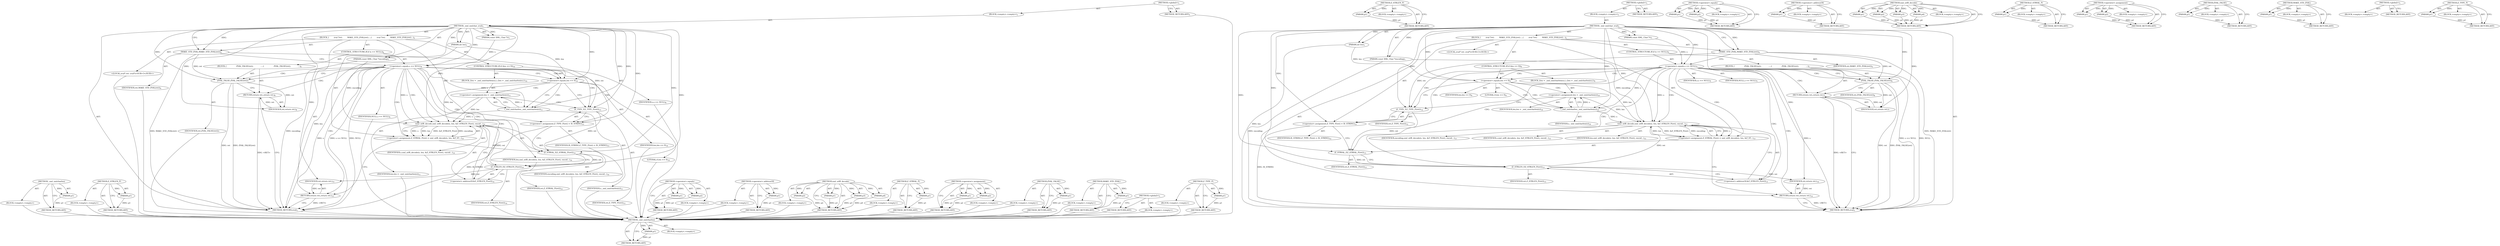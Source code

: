 digraph "Z_TYPE_P" {
vulnerable_91 [label=<(METHOD,_xml_xmlcharlen)>];
vulnerable_92 [label=<(PARAM,p1)>];
vulnerable_93 [label=<(BLOCK,&lt;empty&gt;,&lt;empty&gt;)>];
vulnerable_94 [label=<(METHOD_RETURN,ANY)>];
vulnerable_114 [label=<(METHOD,Z_STRLEN_P)>];
vulnerable_115 [label=<(PARAM,p1)>];
vulnerable_116 [label=<(BLOCK,&lt;empty&gt;,&lt;empty&gt;)>];
vulnerable_117 [label=<(METHOD_RETURN,ANY)>];
vulnerable_6 [label=<(METHOD,&lt;global&gt;)<SUB>1</SUB>>];
vulnerable_7 [label=<(BLOCK,&lt;empty&gt;,&lt;empty&gt;)<SUB>1</SUB>>];
vulnerable_8 [label=<(METHOD,_xml_xmlchar_zval)<SUB>1</SUB>>];
vulnerable_9 [label=<(PARAM,const XML_Char *s)<SUB>1</SUB>>];
vulnerable_10 [label=<(PARAM,int len)<SUB>1</SUB>>];
vulnerable_11 [label=<(PARAM,const XML_Char *encoding)<SUB>1</SUB>>];
vulnerable_12 [label=<(BLOCK,{
        zval *ret;
        MAKE_STD_ZVAL(ret)...,{
        zval *ret;
        MAKE_STD_ZVAL(ret)...)<SUB>2</SUB>>];
vulnerable_13 [label="<(LOCAL,zval* ret: zval*)<SUB>3</SUB>>"];
vulnerable_14 [label=<(MAKE_STD_ZVAL,MAKE_STD_ZVAL(ret))<SUB>4</SUB>>];
vulnerable_15 [label=<(IDENTIFIER,ret,MAKE_STD_ZVAL(ret))<SUB>4</SUB>>];
vulnerable_16 [label=<(CONTROL_STRUCTURE,IF,if (s == NULL))<SUB>5</SUB>>];
vulnerable_17 [label=<(&lt;operator&gt;.equals,s == NULL)<SUB>5</SUB>>];
vulnerable_18 [label=<(IDENTIFIER,s,s == NULL)<SUB>5</SUB>>];
vulnerable_19 [label=<(IDENTIFIER,NULL,s == NULL)<SUB>5</SUB>>];
vulnerable_20 [label=<(BLOCK,{
                ZVAL_FALSE(ret);
            ...,{
                ZVAL_FALSE(ret);
            ...)<SUB>5</SUB>>];
vulnerable_21 [label=<(ZVAL_FALSE,ZVAL_FALSE(ret))<SUB>6</SUB>>];
vulnerable_22 [label=<(IDENTIFIER,ret,ZVAL_FALSE(ret))<SUB>6</SUB>>];
vulnerable_23 [label=<(RETURN,return ret;,return ret;)<SUB>7</SUB>>];
vulnerable_24 [label=<(IDENTIFIER,ret,return ret;)<SUB>7</SUB>>];
vulnerable_25 [label=<(CONTROL_STRUCTURE,IF,if (len == 0))<SUB>9</SUB>>];
vulnerable_26 [label=<(&lt;operator&gt;.equals,len == 0)<SUB>9</SUB>>];
vulnerable_27 [label=<(IDENTIFIER,len,len == 0)<SUB>9</SUB>>];
vulnerable_28 [label=<(LITERAL,0,len == 0)<SUB>9</SUB>>];
vulnerable_29 [label=<(BLOCK,{
		len = _xml_xmlcharlen(s);
	},{
		len = _xml_xmlcharlen(s);
	})<SUB>9</SUB>>];
vulnerable_30 [label=<(&lt;operator&gt;.assignment,len = _xml_xmlcharlen(s))<SUB>10</SUB>>];
vulnerable_31 [label=<(IDENTIFIER,len,len = _xml_xmlcharlen(s))<SUB>10</SUB>>];
vulnerable_32 [label=<(_xml_xmlcharlen,_xml_xmlcharlen(s))<SUB>10</SUB>>];
vulnerable_33 [label=<(IDENTIFIER,s,_xml_xmlcharlen(s))<SUB>10</SUB>>];
vulnerable_34 [label=<(&lt;operator&gt;.assignment,Z_TYPE_P(ret) = IS_STRING)<SUB>12</SUB>>];
vulnerable_35 [label=<(Z_TYPE_P,Z_TYPE_P(ret))<SUB>12</SUB>>];
vulnerable_36 [label=<(IDENTIFIER,ret,Z_TYPE_P(ret))<SUB>12</SUB>>];
vulnerable_37 [label=<(IDENTIFIER,IS_STRING,Z_TYPE_P(ret) = IS_STRING)<SUB>12</SUB>>];
vulnerable_38 [label=<(&lt;operator&gt;.assignment,Z_STRVAL_P(ret) = xml_utf8_decode(s, len, &amp;Z_ST...)<SUB>13</SUB>>];
vulnerable_39 [label=<(Z_STRVAL_P,Z_STRVAL_P(ret))<SUB>13</SUB>>];
vulnerable_40 [label=<(IDENTIFIER,ret,Z_STRVAL_P(ret))<SUB>13</SUB>>];
vulnerable_41 [label=<(xml_utf8_decode,xml_utf8_decode(s, len, &amp;Z_STRLEN_P(ret), encod...)<SUB>13</SUB>>];
vulnerable_42 [label=<(IDENTIFIER,s,xml_utf8_decode(s, len, &amp;Z_STRLEN_P(ret), encod...)<SUB>13</SUB>>];
vulnerable_43 [label=<(IDENTIFIER,len,xml_utf8_decode(s, len, &amp;Z_STRLEN_P(ret), encod...)<SUB>13</SUB>>];
vulnerable_44 [label=<(&lt;operator&gt;.addressOf,&amp;Z_STRLEN_P(ret))<SUB>13</SUB>>];
vulnerable_45 [label=<(Z_STRLEN_P,Z_STRLEN_P(ret))<SUB>13</SUB>>];
vulnerable_46 [label=<(IDENTIFIER,ret,Z_STRLEN_P(ret))<SUB>13</SUB>>];
vulnerable_47 [label=<(IDENTIFIER,encoding,xml_utf8_decode(s, len, &amp;Z_STRLEN_P(ret), encod...)<SUB>13</SUB>>];
vulnerable_48 [label=<(RETURN,return ret;,return ret;)<SUB>14</SUB>>];
vulnerable_49 [label=<(IDENTIFIER,ret,return ret;)<SUB>14</SUB>>];
vulnerable_50 [label=<(METHOD_RETURN,zval)<SUB>1</SUB>>];
vulnerable_52 [label=<(METHOD_RETURN,ANY)<SUB>1</SUB>>];
vulnerable_77 [label=<(METHOD,&lt;operator&gt;.equals)>];
vulnerable_78 [label=<(PARAM,p1)>];
vulnerable_79 [label=<(PARAM,p2)>];
vulnerable_80 [label=<(BLOCK,&lt;empty&gt;,&lt;empty&gt;)>];
vulnerable_81 [label=<(METHOD_RETURN,ANY)>];
vulnerable_110 [label=<(METHOD,&lt;operator&gt;.addressOf)>];
vulnerable_111 [label=<(PARAM,p1)>];
vulnerable_112 [label=<(BLOCK,&lt;empty&gt;,&lt;empty&gt;)>];
vulnerable_113 [label=<(METHOD_RETURN,ANY)>];
vulnerable_103 [label=<(METHOD,xml_utf8_decode)>];
vulnerable_104 [label=<(PARAM,p1)>];
vulnerable_105 [label=<(PARAM,p2)>];
vulnerable_106 [label=<(PARAM,p3)>];
vulnerable_107 [label=<(PARAM,p4)>];
vulnerable_108 [label=<(BLOCK,&lt;empty&gt;,&lt;empty&gt;)>];
vulnerable_109 [label=<(METHOD_RETURN,ANY)>];
vulnerable_99 [label=<(METHOD,Z_STRVAL_P)>];
vulnerable_100 [label=<(PARAM,p1)>];
vulnerable_101 [label=<(BLOCK,&lt;empty&gt;,&lt;empty&gt;)>];
vulnerable_102 [label=<(METHOD_RETURN,ANY)>];
vulnerable_86 [label=<(METHOD,&lt;operator&gt;.assignment)>];
vulnerable_87 [label=<(PARAM,p1)>];
vulnerable_88 [label=<(PARAM,p2)>];
vulnerable_89 [label=<(BLOCK,&lt;empty&gt;,&lt;empty&gt;)>];
vulnerable_90 [label=<(METHOD_RETURN,ANY)>];
vulnerable_82 [label=<(METHOD,ZVAL_FALSE)>];
vulnerable_83 [label=<(PARAM,p1)>];
vulnerable_84 [label=<(BLOCK,&lt;empty&gt;,&lt;empty&gt;)>];
vulnerable_85 [label=<(METHOD_RETURN,ANY)>];
vulnerable_73 [label=<(METHOD,MAKE_STD_ZVAL)>];
vulnerable_74 [label=<(PARAM,p1)>];
vulnerable_75 [label=<(BLOCK,&lt;empty&gt;,&lt;empty&gt;)>];
vulnerable_76 [label=<(METHOD_RETURN,ANY)>];
vulnerable_67 [label=<(METHOD,&lt;global&gt;)<SUB>1</SUB>>];
vulnerable_68 [label=<(BLOCK,&lt;empty&gt;,&lt;empty&gt;)>];
vulnerable_69 [label=<(METHOD_RETURN,ANY)>];
vulnerable_95 [label=<(METHOD,Z_TYPE_P)>];
vulnerable_96 [label=<(PARAM,p1)>];
vulnerable_97 [label=<(BLOCK,&lt;empty&gt;,&lt;empty&gt;)>];
vulnerable_98 [label=<(METHOD_RETURN,ANY)>];
fixed_91 [label=<(METHOD,_xml_xmlcharlen)>];
fixed_92 [label=<(PARAM,p1)>];
fixed_93 [label=<(BLOCK,&lt;empty&gt;,&lt;empty&gt;)>];
fixed_94 [label=<(METHOD_RETURN,ANY)>];
fixed_114 [label=<(METHOD,Z_STRLEN_P)>];
fixed_115 [label=<(PARAM,p1)>];
fixed_116 [label=<(BLOCK,&lt;empty&gt;,&lt;empty&gt;)>];
fixed_117 [label=<(METHOD_RETURN,ANY)>];
fixed_6 [label=<(METHOD,&lt;global&gt;)<SUB>1</SUB>>];
fixed_7 [label=<(BLOCK,&lt;empty&gt;,&lt;empty&gt;)<SUB>1</SUB>>];
fixed_8 [label=<(METHOD,_xml_xmlchar_zval)<SUB>1</SUB>>];
fixed_9 [label=<(PARAM,const XML_Char *s)<SUB>1</SUB>>];
fixed_10 [label=<(PARAM,int len)<SUB>1</SUB>>];
fixed_11 [label=<(PARAM,const XML_Char *encoding)<SUB>1</SUB>>];
fixed_12 [label=<(BLOCK,{
        zval *ret;
        MAKE_STD_ZVAL(ret)...,{
        zval *ret;
        MAKE_STD_ZVAL(ret)...)<SUB>2</SUB>>];
fixed_13 [label="<(LOCAL,zval* ret: zval*)<SUB>3</SUB>>"];
fixed_14 [label=<(MAKE_STD_ZVAL,MAKE_STD_ZVAL(ret))<SUB>4</SUB>>];
fixed_15 [label=<(IDENTIFIER,ret,MAKE_STD_ZVAL(ret))<SUB>4</SUB>>];
fixed_16 [label=<(CONTROL_STRUCTURE,IF,if (s == NULL))<SUB>6</SUB>>];
fixed_17 [label=<(&lt;operator&gt;.equals,s == NULL)<SUB>6</SUB>>];
fixed_18 [label=<(IDENTIFIER,s,s == NULL)<SUB>6</SUB>>];
fixed_19 [label=<(IDENTIFIER,NULL,s == NULL)<SUB>6</SUB>>];
fixed_20 [label=<(BLOCK,{
                ZVAL_FALSE(ret);
            ...,{
                ZVAL_FALSE(ret);
            ...)<SUB>6</SUB>>];
fixed_21 [label=<(ZVAL_FALSE,ZVAL_FALSE(ret))<SUB>7</SUB>>];
fixed_22 [label=<(IDENTIFIER,ret,ZVAL_FALSE(ret))<SUB>7</SUB>>];
fixed_23 [label=<(RETURN,return ret;,return ret;)<SUB>8</SUB>>];
fixed_24 [label=<(IDENTIFIER,ret,return ret;)<SUB>8</SUB>>];
fixed_25 [label=<(CONTROL_STRUCTURE,IF,if (len == 0))<SUB>10</SUB>>];
fixed_26 [label=<(&lt;operator&gt;.equals,len == 0)<SUB>10</SUB>>];
fixed_27 [label=<(IDENTIFIER,len,len == 0)<SUB>10</SUB>>];
fixed_28 [label=<(LITERAL,0,len == 0)<SUB>10</SUB>>];
fixed_29 [label=<(BLOCK,{
		len = _xml_xmlcharlen(s);
	},{
		len = _xml_xmlcharlen(s);
	})<SUB>10</SUB>>];
fixed_30 [label=<(&lt;operator&gt;.assignment,len = _xml_xmlcharlen(s))<SUB>11</SUB>>];
fixed_31 [label=<(IDENTIFIER,len,len = _xml_xmlcharlen(s))<SUB>11</SUB>>];
fixed_32 [label=<(_xml_xmlcharlen,_xml_xmlcharlen(s))<SUB>11</SUB>>];
fixed_33 [label=<(IDENTIFIER,s,_xml_xmlcharlen(s))<SUB>11</SUB>>];
fixed_34 [label=<(&lt;operator&gt;.assignment,Z_TYPE_P(ret) = IS_STRING)<SUB>13</SUB>>];
fixed_35 [label=<(Z_TYPE_P,Z_TYPE_P(ret))<SUB>13</SUB>>];
fixed_36 [label=<(IDENTIFIER,ret,Z_TYPE_P(ret))<SUB>13</SUB>>];
fixed_37 [label=<(IDENTIFIER,IS_STRING,Z_TYPE_P(ret) = IS_STRING)<SUB>13</SUB>>];
fixed_38 [label=<(&lt;operator&gt;.assignment,Z_STRVAL_P(ret) = xml_utf8_decode(s, len, &amp;Z_ST...)<SUB>14</SUB>>];
fixed_39 [label=<(Z_STRVAL_P,Z_STRVAL_P(ret))<SUB>14</SUB>>];
fixed_40 [label=<(IDENTIFIER,ret,Z_STRVAL_P(ret))<SUB>14</SUB>>];
fixed_41 [label=<(xml_utf8_decode,xml_utf8_decode(s, len, &amp;Z_STRLEN_P(ret), encod...)<SUB>14</SUB>>];
fixed_42 [label=<(IDENTIFIER,s,xml_utf8_decode(s, len, &amp;Z_STRLEN_P(ret), encod...)<SUB>14</SUB>>];
fixed_43 [label=<(IDENTIFIER,len,xml_utf8_decode(s, len, &amp;Z_STRLEN_P(ret), encod...)<SUB>14</SUB>>];
fixed_44 [label=<(&lt;operator&gt;.addressOf,&amp;Z_STRLEN_P(ret))<SUB>14</SUB>>];
fixed_45 [label=<(Z_STRLEN_P,Z_STRLEN_P(ret))<SUB>14</SUB>>];
fixed_46 [label=<(IDENTIFIER,ret,Z_STRLEN_P(ret))<SUB>14</SUB>>];
fixed_47 [label=<(IDENTIFIER,encoding,xml_utf8_decode(s, len, &amp;Z_STRLEN_P(ret), encod...)<SUB>14</SUB>>];
fixed_48 [label=<(RETURN,return ret;,return ret;)<SUB>15</SUB>>];
fixed_49 [label=<(IDENTIFIER,ret,return ret;)<SUB>15</SUB>>];
fixed_50 [label=<(METHOD_RETURN,zval)<SUB>1</SUB>>];
fixed_52 [label=<(METHOD_RETURN,ANY)<SUB>1</SUB>>];
fixed_77 [label=<(METHOD,&lt;operator&gt;.equals)>];
fixed_78 [label=<(PARAM,p1)>];
fixed_79 [label=<(PARAM,p2)>];
fixed_80 [label=<(BLOCK,&lt;empty&gt;,&lt;empty&gt;)>];
fixed_81 [label=<(METHOD_RETURN,ANY)>];
fixed_110 [label=<(METHOD,&lt;operator&gt;.addressOf)>];
fixed_111 [label=<(PARAM,p1)>];
fixed_112 [label=<(BLOCK,&lt;empty&gt;,&lt;empty&gt;)>];
fixed_113 [label=<(METHOD_RETURN,ANY)>];
fixed_103 [label=<(METHOD,xml_utf8_decode)>];
fixed_104 [label=<(PARAM,p1)>];
fixed_105 [label=<(PARAM,p2)>];
fixed_106 [label=<(PARAM,p3)>];
fixed_107 [label=<(PARAM,p4)>];
fixed_108 [label=<(BLOCK,&lt;empty&gt;,&lt;empty&gt;)>];
fixed_109 [label=<(METHOD_RETURN,ANY)>];
fixed_99 [label=<(METHOD,Z_STRVAL_P)>];
fixed_100 [label=<(PARAM,p1)>];
fixed_101 [label=<(BLOCK,&lt;empty&gt;,&lt;empty&gt;)>];
fixed_102 [label=<(METHOD_RETURN,ANY)>];
fixed_86 [label=<(METHOD,&lt;operator&gt;.assignment)>];
fixed_87 [label=<(PARAM,p1)>];
fixed_88 [label=<(PARAM,p2)>];
fixed_89 [label=<(BLOCK,&lt;empty&gt;,&lt;empty&gt;)>];
fixed_90 [label=<(METHOD_RETURN,ANY)>];
fixed_82 [label=<(METHOD,ZVAL_FALSE)>];
fixed_83 [label=<(PARAM,p1)>];
fixed_84 [label=<(BLOCK,&lt;empty&gt;,&lt;empty&gt;)>];
fixed_85 [label=<(METHOD_RETURN,ANY)>];
fixed_73 [label=<(METHOD,MAKE_STD_ZVAL)>];
fixed_74 [label=<(PARAM,p1)>];
fixed_75 [label=<(BLOCK,&lt;empty&gt;,&lt;empty&gt;)>];
fixed_76 [label=<(METHOD_RETURN,ANY)>];
fixed_67 [label=<(METHOD,&lt;global&gt;)<SUB>1</SUB>>];
fixed_68 [label=<(BLOCK,&lt;empty&gt;,&lt;empty&gt;)>];
fixed_69 [label=<(METHOD_RETURN,ANY)>];
fixed_95 [label=<(METHOD,Z_TYPE_P)>];
fixed_96 [label=<(PARAM,p1)>];
fixed_97 [label=<(BLOCK,&lt;empty&gt;,&lt;empty&gt;)>];
fixed_98 [label=<(METHOD_RETURN,ANY)>];
vulnerable_91 -> vulnerable_92  [key=0, label="AST: "];
vulnerable_91 -> vulnerable_92  [key=1, label="DDG: "];
vulnerable_91 -> vulnerable_93  [key=0, label="AST: "];
vulnerable_91 -> vulnerable_94  [key=0, label="AST: "];
vulnerable_91 -> vulnerable_94  [key=1, label="CFG: "];
vulnerable_92 -> vulnerable_94  [key=0, label="DDG: p1"];
vulnerable_114 -> vulnerable_115  [key=0, label="AST: "];
vulnerable_114 -> vulnerable_115  [key=1, label="DDG: "];
vulnerable_114 -> vulnerable_116  [key=0, label="AST: "];
vulnerable_114 -> vulnerable_117  [key=0, label="AST: "];
vulnerable_114 -> vulnerable_117  [key=1, label="CFG: "];
vulnerable_115 -> vulnerable_117  [key=0, label="DDG: p1"];
vulnerable_6 -> vulnerable_7  [key=0, label="AST: "];
vulnerable_6 -> vulnerable_52  [key=0, label="AST: "];
vulnerable_6 -> vulnerable_52  [key=1, label="CFG: "];
vulnerable_7 -> vulnerable_8  [key=0, label="AST: "];
vulnerable_8 -> vulnerable_9  [key=0, label="AST: "];
vulnerable_8 -> vulnerable_9  [key=1, label="DDG: "];
vulnerable_8 -> vulnerable_10  [key=0, label="AST: "];
vulnerable_8 -> vulnerable_10  [key=1, label="DDG: "];
vulnerable_8 -> vulnerable_11  [key=0, label="AST: "];
vulnerable_8 -> vulnerable_11  [key=1, label="DDG: "];
vulnerable_8 -> vulnerable_12  [key=0, label="AST: "];
vulnerable_8 -> vulnerable_50  [key=0, label="AST: "];
vulnerable_8 -> vulnerable_14  [key=0, label="CFG: "];
vulnerable_8 -> vulnerable_14  [key=1, label="DDG: "];
vulnerable_8 -> vulnerable_34  [key=0, label="DDG: "];
vulnerable_8 -> vulnerable_49  [key=0, label="DDG: "];
vulnerable_8 -> vulnerable_17  [key=0, label="DDG: "];
vulnerable_8 -> vulnerable_26  [key=0, label="DDG: "];
vulnerable_8 -> vulnerable_35  [key=0, label="DDG: "];
vulnerable_8 -> vulnerable_39  [key=0, label="DDG: "];
vulnerable_8 -> vulnerable_41  [key=0, label="DDG: "];
vulnerable_8 -> vulnerable_21  [key=0, label="DDG: "];
vulnerable_8 -> vulnerable_24  [key=0, label="DDG: "];
vulnerable_8 -> vulnerable_32  [key=0, label="DDG: "];
vulnerable_8 -> vulnerable_45  [key=0, label="DDG: "];
vulnerable_9 -> vulnerable_17  [key=0, label="DDG: s"];
vulnerable_10 -> vulnerable_50  [key=0, label="DDG: len"];
vulnerable_10 -> vulnerable_26  [key=0, label="DDG: len"];
vulnerable_11 -> vulnerable_50  [key=0, label="DDG: encoding"];
vulnerable_11 -> vulnerable_41  [key=0, label="DDG: encoding"];
vulnerable_12 -> vulnerable_13  [key=0, label="AST: "];
vulnerable_12 -> vulnerable_14  [key=0, label="AST: "];
vulnerable_12 -> vulnerable_16  [key=0, label="AST: "];
vulnerable_12 -> vulnerable_25  [key=0, label="AST: "];
vulnerable_12 -> vulnerable_34  [key=0, label="AST: "];
vulnerable_12 -> vulnerable_38  [key=0, label="AST: "];
vulnerable_12 -> vulnerable_48  [key=0, label="AST: "];
vulnerable_14 -> vulnerable_15  [key=0, label="AST: "];
vulnerable_14 -> vulnerable_17  [key=0, label="CFG: "];
vulnerable_14 -> vulnerable_50  [key=0, label="DDG: MAKE_STD_ZVAL(ret)"];
vulnerable_14 -> vulnerable_35  [key=0, label="DDG: ret"];
vulnerable_14 -> vulnerable_21  [key=0, label="DDG: ret"];
vulnerable_16 -> vulnerable_17  [key=0, label="AST: "];
vulnerable_16 -> vulnerable_20  [key=0, label="AST: "];
vulnerable_17 -> vulnerable_18  [key=0, label="AST: "];
vulnerable_17 -> vulnerable_19  [key=0, label="AST: "];
vulnerable_17 -> vulnerable_21  [key=0, label="CFG: "];
vulnerable_17 -> vulnerable_21  [key=1, label="CDG: "];
vulnerable_17 -> vulnerable_26  [key=0, label="CFG: "];
vulnerable_17 -> vulnerable_26  [key=1, label="CDG: "];
vulnerable_17 -> vulnerable_50  [key=0, label="DDG: s"];
vulnerable_17 -> vulnerable_50  [key=1, label="DDG: s == NULL"];
vulnerable_17 -> vulnerable_50  [key=2, label="DDG: NULL"];
vulnerable_17 -> vulnerable_41  [key=0, label="DDG: s"];
vulnerable_17 -> vulnerable_41  [key=1, label="CDG: "];
vulnerable_17 -> vulnerable_32  [key=0, label="DDG: s"];
vulnerable_17 -> vulnerable_34  [key=0, label="CDG: "];
vulnerable_17 -> vulnerable_48  [key=0, label="CDG: "];
vulnerable_17 -> vulnerable_23  [key=0, label="CDG: "];
vulnerable_17 -> vulnerable_38  [key=0, label="CDG: "];
vulnerable_17 -> vulnerable_45  [key=0, label="CDG: "];
vulnerable_17 -> vulnerable_44  [key=0, label="CDG: "];
vulnerable_17 -> vulnerable_35  [key=0, label="CDG: "];
vulnerable_17 -> vulnerable_39  [key=0, label="CDG: "];
vulnerable_20 -> vulnerable_21  [key=0, label="AST: "];
vulnerable_20 -> vulnerable_23  [key=0, label="AST: "];
vulnerable_21 -> vulnerable_22  [key=0, label="AST: "];
vulnerable_21 -> vulnerable_23  [key=0, label="CFG: "];
vulnerable_21 -> vulnerable_50  [key=0, label="DDG: ret"];
vulnerable_21 -> vulnerable_50  [key=1, label="DDG: ZVAL_FALSE(ret)"];
vulnerable_21 -> vulnerable_24  [key=0, label="DDG: ret"];
vulnerable_23 -> vulnerable_24  [key=0, label="AST: "];
vulnerable_23 -> vulnerable_50  [key=0, label="CFG: "];
vulnerable_23 -> vulnerable_50  [key=1, label="DDG: &lt;RET&gt;"];
vulnerable_24 -> vulnerable_23  [key=0, label="DDG: ret"];
vulnerable_25 -> vulnerable_26  [key=0, label="AST: "];
vulnerable_25 -> vulnerable_29  [key=0, label="AST: "];
vulnerable_26 -> vulnerable_27  [key=0, label="AST: "];
vulnerable_26 -> vulnerable_28  [key=0, label="AST: "];
vulnerable_26 -> vulnerable_32  [key=0, label="CFG: "];
vulnerable_26 -> vulnerable_32  [key=1, label="CDG: "];
vulnerable_26 -> vulnerable_35  [key=0, label="CFG: "];
vulnerable_26 -> vulnerable_41  [key=0, label="DDG: len"];
vulnerable_26 -> vulnerable_30  [key=0, label="CDG: "];
vulnerable_29 -> vulnerable_30  [key=0, label="AST: "];
vulnerable_30 -> vulnerable_31  [key=0, label="AST: "];
vulnerable_30 -> vulnerable_32  [key=0, label="AST: "];
vulnerable_30 -> vulnerable_35  [key=0, label="CFG: "];
vulnerable_30 -> vulnerable_41  [key=0, label="DDG: len"];
vulnerable_32 -> vulnerable_33  [key=0, label="AST: "];
vulnerable_32 -> vulnerable_30  [key=0, label="CFG: "];
vulnerable_32 -> vulnerable_30  [key=1, label="DDG: s"];
vulnerable_32 -> vulnerable_41  [key=0, label="DDG: s"];
vulnerable_34 -> vulnerable_35  [key=0, label="AST: "];
vulnerable_34 -> vulnerable_37  [key=0, label="AST: "];
vulnerable_34 -> vulnerable_39  [key=0, label="CFG: "];
vulnerable_34 -> vulnerable_50  [key=0, label="DDG: IS_STRING"];
vulnerable_35 -> vulnerable_36  [key=0, label="AST: "];
vulnerable_35 -> vulnerable_34  [key=0, label="CFG: "];
vulnerable_35 -> vulnerable_39  [key=0, label="DDG: ret"];
vulnerable_38 -> vulnerable_39  [key=0, label="AST: "];
vulnerable_38 -> vulnerable_41  [key=0, label="AST: "];
vulnerable_38 -> vulnerable_48  [key=0, label="CFG: "];
vulnerable_39 -> vulnerable_40  [key=0, label="AST: "];
vulnerable_39 -> vulnerable_45  [key=0, label="CFG: "];
vulnerable_39 -> vulnerable_45  [key=1, label="DDG: ret"];
vulnerable_41 -> vulnerable_42  [key=0, label="AST: "];
vulnerable_41 -> vulnerable_43  [key=0, label="AST: "];
vulnerable_41 -> vulnerable_44  [key=0, label="AST: "];
vulnerable_41 -> vulnerable_47  [key=0, label="AST: "];
vulnerable_41 -> vulnerable_38  [key=0, label="CFG: "];
vulnerable_41 -> vulnerable_38  [key=1, label="DDG: s"];
vulnerable_41 -> vulnerable_38  [key=2, label="DDG: len"];
vulnerable_41 -> vulnerable_38  [key=3, label="DDG: &amp;Z_STRLEN_P(ret)"];
vulnerable_41 -> vulnerable_38  [key=4, label="DDG: encoding"];
vulnerable_44 -> vulnerable_45  [key=0, label="AST: "];
vulnerable_44 -> vulnerable_41  [key=0, label="CFG: "];
vulnerable_45 -> vulnerable_46  [key=0, label="AST: "];
vulnerable_45 -> vulnerable_44  [key=0, label="CFG: "];
vulnerable_45 -> vulnerable_49  [key=0, label="DDG: ret"];
vulnerable_45 -> vulnerable_41  [key=0, label="DDG: ret"];
vulnerable_48 -> vulnerable_49  [key=0, label="AST: "];
vulnerable_48 -> vulnerable_50  [key=0, label="CFG: "];
vulnerable_48 -> vulnerable_50  [key=1, label="DDG: &lt;RET&gt;"];
vulnerable_49 -> vulnerable_48  [key=0, label="DDG: ret"];
vulnerable_77 -> vulnerable_78  [key=0, label="AST: "];
vulnerable_77 -> vulnerable_78  [key=1, label="DDG: "];
vulnerable_77 -> vulnerable_80  [key=0, label="AST: "];
vulnerable_77 -> vulnerable_79  [key=0, label="AST: "];
vulnerable_77 -> vulnerable_79  [key=1, label="DDG: "];
vulnerable_77 -> vulnerable_81  [key=0, label="AST: "];
vulnerable_77 -> vulnerable_81  [key=1, label="CFG: "];
vulnerable_78 -> vulnerable_81  [key=0, label="DDG: p1"];
vulnerable_79 -> vulnerable_81  [key=0, label="DDG: p2"];
vulnerable_110 -> vulnerable_111  [key=0, label="AST: "];
vulnerable_110 -> vulnerable_111  [key=1, label="DDG: "];
vulnerable_110 -> vulnerable_112  [key=0, label="AST: "];
vulnerable_110 -> vulnerable_113  [key=0, label="AST: "];
vulnerable_110 -> vulnerable_113  [key=1, label="CFG: "];
vulnerable_111 -> vulnerable_113  [key=0, label="DDG: p1"];
vulnerable_103 -> vulnerable_104  [key=0, label="AST: "];
vulnerable_103 -> vulnerable_104  [key=1, label="DDG: "];
vulnerable_103 -> vulnerable_108  [key=0, label="AST: "];
vulnerable_103 -> vulnerable_105  [key=0, label="AST: "];
vulnerable_103 -> vulnerable_105  [key=1, label="DDG: "];
vulnerable_103 -> vulnerable_109  [key=0, label="AST: "];
vulnerable_103 -> vulnerable_109  [key=1, label="CFG: "];
vulnerable_103 -> vulnerable_106  [key=0, label="AST: "];
vulnerable_103 -> vulnerable_106  [key=1, label="DDG: "];
vulnerable_103 -> vulnerable_107  [key=0, label="AST: "];
vulnerable_103 -> vulnerable_107  [key=1, label="DDG: "];
vulnerable_104 -> vulnerable_109  [key=0, label="DDG: p1"];
vulnerable_105 -> vulnerable_109  [key=0, label="DDG: p2"];
vulnerable_106 -> vulnerable_109  [key=0, label="DDG: p3"];
vulnerable_107 -> vulnerable_109  [key=0, label="DDG: p4"];
vulnerable_99 -> vulnerable_100  [key=0, label="AST: "];
vulnerable_99 -> vulnerable_100  [key=1, label="DDG: "];
vulnerable_99 -> vulnerable_101  [key=0, label="AST: "];
vulnerable_99 -> vulnerable_102  [key=0, label="AST: "];
vulnerable_99 -> vulnerable_102  [key=1, label="CFG: "];
vulnerable_100 -> vulnerable_102  [key=0, label="DDG: p1"];
vulnerable_86 -> vulnerable_87  [key=0, label="AST: "];
vulnerable_86 -> vulnerable_87  [key=1, label="DDG: "];
vulnerable_86 -> vulnerable_89  [key=0, label="AST: "];
vulnerable_86 -> vulnerable_88  [key=0, label="AST: "];
vulnerable_86 -> vulnerable_88  [key=1, label="DDG: "];
vulnerable_86 -> vulnerable_90  [key=0, label="AST: "];
vulnerable_86 -> vulnerable_90  [key=1, label="CFG: "];
vulnerable_87 -> vulnerable_90  [key=0, label="DDG: p1"];
vulnerable_88 -> vulnerable_90  [key=0, label="DDG: p2"];
vulnerable_82 -> vulnerable_83  [key=0, label="AST: "];
vulnerable_82 -> vulnerable_83  [key=1, label="DDG: "];
vulnerable_82 -> vulnerable_84  [key=0, label="AST: "];
vulnerable_82 -> vulnerable_85  [key=0, label="AST: "];
vulnerable_82 -> vulnerable_85  [key=1, label="CFG: "];
vulnerable_83 -> vulnerable_85  [key=0, label="DDG: p1"];
vulnerable_73 -> vulnerable_74  [key=0, label="AST: "];
vulnerable_73 -> vulnerable_74  [key=1, label="DDG: "];
vulnerable_73 -> vulnerable_75  [key=0, label="AST: "];
vulnerable_73 -> vulnerable_76  [key=0, label="AST: "];
vulnerable_73 -> vulnerable_76  [key=1, label="CFG: "];
vulnerable_74 -> vulnerable_76  [key=0, label="DDG: p1"];
vulnerable_67 -> vulnerable_68  [key=0, label="AST: "];
vulnerable_67 -> vulnerable_69  [key=0, label="AST: "];
vulnerable_67 -> vulnerable_69  [key=1, label="CFG: "];
vulnerable_95 -> vulnerable_96  [key=0, label="AST: "];
vulnerable_95 -> vulnerable_96  [key=1, label="DDG: "];
vulnerable_95 -> vulnerable_97  [key=0, label="AST: "];
vulnerable_95 -> vulnerable_98  [key=0, label="AST: "];
vulnerable_95 -> vulnerable_98  [key=1, label="CFG: "];
vulnerable_96 -> vulnerable_98  [key=0, label="DDG: p1"];
fixed_91 -> fixed_92  [key=0, label="AST: "];
fixed_91 -> fixed_92  [key=1, label="DDG: "];
fixed_91 -> fixed_93  [key=0, label="AST: "];
fixed_91 -> fixed_94  [key=0, label="AST: "];
fixed_91 -> fixed_94  [key=1, label="CFG: "];
fixed_92 -> fixed_94  [key=0, label="DDG: p1"];
fixed_93 -> vulnerable_91  [key=0];
fixed_94 -> vulnerable_91  [key=0];
fixed_114 -> fixed_115  [key=0, label="AST: "];
fixed_114 -> fixed_115  [key=1, label="DDG: "];
fixed_114 -> fixed_116  [key=0, label="AST: "];
fixed_114 -> fixed_117  [key=0, label="AST: "];
fixed_114 -> fixed_117  [key=1, label="CFG: "];
fixed_115 -> fixed_117  [key=0, label="DDG: p1"];
fixed_116 -> vulnerable_91  [key=0];
fixed_117 -> vulnerable_91  [key=0];
fixed_6 -> fixed_7  [key=0, label="AST: "];
fixed_6 -> fixed_52  [key=0, label="AST: "];
fixed_6 -> fixed_52  [key=1, label="CFG: "];
fixed_7 -> fixed_8  [key=0, label="AST: "];
fixed_8 -> fixed_9  [key=0, label="AST: "];
fixed_8 -> fixed_9  [key=1, label="DDG: "];
fixed_8 -> fixed_10  [key=0, label="AST: "];
fixed_8 -> fixed_10  [key=1, label="DDG: "];
fixed_8 -> fixed_11  [key=0, label="AST: "];
fixed_8 -> fixed_11  [key=1, label="DDG: "];
fixed_8 -> fixed_12  [key=0, label="AST: "];
fixed_8 -> fixed_50  [key=0, label="AST: "];
fixed_8 -> fixed_14  [key=0, label="CFG: "];
fixed_8 -> fixed_14  [key=1, label="DDG: "];
fixed_8 -> fixed_34  [key=0, label="DDG: "];
fixed_8 -> fixed_49  [key=0, label="DDG: "];
fixed_8 -> fixed_17  [key=0, label="DDG: "];
fixed_8 -> fixed_26  [key=0, label="DDG: "];
fixed_8 -> fixed_35  [key=0, label="DDG: "];
fixed_8 -> fixed_39  [key=0, label="DDG: "];
fixed_8 -> fixed_41  [key=0, label="DDG: "];
fixed_8 -> fixed_21  [key=0, label="DDG: "];
fixed_8 -> fixed_24  [key=0, label="DDG: "];
fixed_8 -> fixed_32  [key=0, label="DDG: "];
fixed_8 -> fixed_45  [key=0, label="DDG: "];
fixed_9 -> fixed_17  [key=0, label="DDG: s"];
fixed_10 -> fixed_50  [key=0, label="DDG: len"];
fixed_10 -> fixed_26  [key=0, label="DDG: len"];
fixed_11 -> fixed_50  [key=0, label="DDG: encoding"];
fixed_11 -> fixed_41  [key=0, label="DDG: encoding"];
fixed_12 -> fixed_13  [key=0, label="AST: "];
fixed_12 -> fixed_14  [key=0, label="AST: "];
fixed_12 -> fixed_16  [key=0, label="AST: "];
fixed_12 -> fixed_25  [key=0, label="AST: "];
fixed_12 -> fixed_34  [key=0, label="AST: "];
fixed_12 -> fixed_38  [key=0, label="AST: "];
fixed_12 -> fixed_48  [key=0, label="AST: "];
fixed_13 -> vulnerable_91  [key=0];
fixed_14 -> fixed_15  [key=0, label="AST: "];
fixed_14 -> fixed_17  [key=0, label="CFG: "];
fixed_14 -> fixed_50  [key=0, label="DDG: MAKE_STD_ZVAL(ret)"];
fixed_14 -> fixed_35  [key=0, label="DDG: ret"];
fixed_14 -> fixed_21  [key=0, label="DDG: ret"];
fixed_15 -> vulnerable_91  [key=0];
fixed_16 -> fixed_17  [key=0, label="AST: "];
fixed_16 -> fixed_20  [key=0, label="AST: "];
fixed_17 -> fixed_18  [key=0, label="AST: "];
fixed_17 -> fixed_19  [key=0, label="AST: "];
fixed_17 -> fixed_21  [key=0, label="CFG: "];
fixed_17 -> fixed_21  [key=1, label="CDG: "];
fixed_17 -> fixed_26  [key=0, label="CFG: "];
fixed_17 -> fixed_26  [key=1, label="CDG: "];
fixed_17 -> fixed_50  [key=0, label="DDG: s"];
fixed_17 -> fixed_50  [key=1, label="DDG: s == NULL"];
fixed_17 -> fixed_50  [key=2, label="DDG: NULL"];
fixed_17 -> fixed_41  [key=0, label="DDG: s"];
fixed_17 -> fixed_41  [key=1, label="CDG: "];
fixed_17 -> fixed_32  [key=0, label="DDG: s"];
fixed_17 -> fixed_34  [key=0, label="CDG: "];
fixed_17 -> fixed_48  [key=0, label="CDG: "];
fixed_17 -> fixed_23  [key=0, label="CDG: "];
fixed_17 -> fixed_38  [key=0, label="CDG: "];
fixed_17 -> fixed_45  [key=0, label="CDG: "];
fixed_17 -> fixed_44  [key=0, label="CDG: "];
fixed_17 -> fixed_35  [key=0, label="CDG: "];
fixed_17 -> fixed_39  [key=0, label="CDG: "];
fixed_18 -> vulnerable_91  [key=0];
fixed_19 -> vulnerable_91  [key=0];
fixed_20 -> fixed_21  [key=0, label="AST: "];
fixed_20 -> fixed_23  [key=0, label="AST: "];
fixed_21 -> fixed_22  [key=0, label="AST: "];
fixed_21 -> fixed_23  [key=0, label="CFG: "];
fixed_21 -> fixed_50  [key=0, label="DDG: ret"];
fixed_21 -> fixed_50  [key=1, label="DDG: ZVAL_FALSE(ret)"];
fixed_21 -> fixed_24  [key=0, label="DDG: ret"];
fixed_22 -> vulnerable_91  [key=0];
fixed_23 -> fixed_24  [key=0, label="AST: "];
fixed_23 -> fixed_50  [key=0, label="CFG: "];
fixed_23 -> fixed_50  [key=1, label="DDG: &lt;RET&gt;"];
fixed_24 -> fixed_23  [key=0, label="DDG: ret"];
fixed_25 -> fixed_26  [key=0, label="AST: "];
fixed_25 -> fixed_29  [key=0, label="AST: "];
fixed_26 -> fixed_27  [key=0, label="AST: "];
fixed_26 -> fixed_28  [key=0, label="AST: "];
fixed_26 -> fixed_32  [key=0, label="CFG: "];
fixed_26 -> fixed_32  [key=1, label="CDG: "];
fixed_26 -> fixed_35  [key=0, label="CFG: "];
fixed_26 -> fixed_41  [key=0, label="DDG: len"];
fixed_26 -> fixed_30  [key=0, label="CDG: "];
fixed_27 -> vulnerable_91  [key=0];
fixed_28 -> vulnerable_91  [key=0];
fixed_29 -> fixed_30  [key=0, label="AST: "];
fixed_30 -> fixed_31  [key=0, label="AST: "];
fixed_30 -> fixed_32  [key=0, label="AST: "];
fixed_30 -> fixed_35  [key=0, label="CFG: "];
fixed_30 -> fixed_41  [key=0, label="DDG: len"];
fixed_31 -> vulnerable_91  [key=0];
fixed_32 -> fixed_33  [key=0, label="AST: "];
fixed_32 -> fixed_30  [key=0, label="CFG: "];
fixed_32 -> fixed_30  [key=1, label="DDG: s"];
fixed_32 -> fixed_41  [key=0, label="DDG: s"];
fixed_33 -> vulnerable_91  [key=0];
fixed_34 -> fixed_35  [key=0, label="AST: "];
fixed_34 -> fixed_37  [key=0, label="AST: "];
fixed_34 -> fixed_39  [key=0, label="CFG: "];
fixed_34 -> fixed_50  [key=0, label="DDG: IS_STRING"];
fixed_35 -> fixed_36  [key=0, label="AST: "];
fixed_35 -> fixed_34  [key=0, label="CFG: "];
fixed_35 -> fixed_39  [key=0, label="DDG: ret"];
fixed_36 -> vulnerable_91  [key=0];
fixed_37 -> vulnerable_91  [key=0];
fixed_38 -> fixed_39  [key=0, label="AST: "];
fixed_38 -> fixed_41  [key=0, label="AST: "];
fixed_38 -> fixed_48  [key=0, label="CFG: "];
fixed_39 -> fixed_40  [key=0, label="AST: "];
fixed_39 -> fixed_45  [key=0, label="CFG: "];
fixed_39 -> fixed_45  [key=1, label="DDG: ret"];
fixed_40 -> vulnerable_91  [key=0];
fixed_41 -> fixed_42  [key=0, label="AST: "];
fixed_41 -> fixed_43  [key=0, label="AST: "];
fixed_41 -> fixed_44  [key=0, label="AST: "];
fixed_41 -> fixed_47  [key=0, label="AST: "];
fixed_41 -> fixed_38  [key=0, label="CFG: "];
fixed_41 -> fixed_38  [key=1, label="DDG: s"];
fixed_41 -> fixed_38  [key=2, label="DDG: len"];
fixed_41 -> fixed_38  [key=3, label="DDG: &amp;Z_STRLEN_P(ret)"];
fixed_41 -> fixed_38  [key=4, label="DDG: encoding"];
fixed_42 -> vulnerable_91  [key=0];
fixed_43 -> vulnerable_91  [key=0];
fixed_44 -> fixed_45  [key=0, label="AST: "];
fixed_44 -> fixed_41  [key=0, label="CFG: "];
fixed_45 -> fixed_46  [key=0, label="AST: "];
fixed_45 -> fixed_44  [key=0, label="CFG: "];
fixed_45 -> fixed_49  [key=0, label="DDG: ret"];
fixed_45 -> fixed_41  [key=0, label="DDG: ret"];
fixed_46 -> vulnerable_91  [key=0];
fixed_47 -> vulnerable_91  [key=0];
fixed_48 -> fixed_49  [key=0, label="AST: "];
fixed_48 -> fixed_50  [key=0, label="CFG: "];
fixed_48 -> fixed_50  [key=1, label="DDG: &lt;RET&gt;"];
fixed_49 -> fixed_48  [key=0, label="DDG: ret"];
fixed_50 -> vulnerable_91  [key=0];
fixed_52 -> vulnerable_91  [key=0];
fixed_77 -> fixed_78  [key=0, label="AST: "];
fixed_77 -> fixed_78  [key=1, label="DDG: "];
fixed_77 -> fixed_80  [key=0, label="AST: "];
fixed_77 -> fixed_79  [key=0, label="AST: "];
fixed_77 -> fixed_79  [key=1, label="DDG: "];
fixed_77 -> fixed_81  [key=0, label="AST: "];
fixed_77 -> fixed_81  [key=1, label="CFG: "];
fixed_78 -> fixed_81  [key=0, label="DDG: p1"];
fixed_79 -> fixed_81  [key=0, label="DDG: p2"];
fixed_80 -> vulnerable_91  [key=0];
fixed_81 -> vulnerable_91  [key=0];
fixed_110 -> fixed_111  [key=0, label="AST: "];
fixed_110 -> fixed_111  [key=1, label="DDG: "];
fixed_110 -> fixed_112  [key=0, label="AST: "];
fixed_110 -> fixed_113  [key=0, label="AST: "];
fixed_110 -> fixed_113  [key=1, label="CFG: "];
fixed_111 -> fixed_113  [key=0, label="DDG: p1"];
fixed_112 -> vulnerable_91  [key=0];
fixed_113 -> vulnerable_91  [key=0];
fixed_103 -> fixed_104  [key=0, label="AST: "];
fixed_103 -> fixed_104  [key=1, label="DDG: "];
fixed_103 -> fixed_108  [key=0, label="AST: "];
fixed_103 -> fixed_105  [key=0, label="AST: "];
fixed_103 -> fixed_105  [key=1, label="DDG: "];
fixed_103 -> fixed_109  [key=0, label="AST: "];
fixed_103 -> fixed_109  [key=1, label="CFG: "];
fixed_103 -> fixed_106  [key=0, label="AST: "];
fixed_103 -> fixed_106  [key=1, label="DDG: "];
fixed_103 -> fixed_107  [key=0, label="AST: "];
fixed_103 -> fixed_107  [key=1, label="DDG: "];
fixed_104 -> fixed_109  [key=0, label="DDG: p1"];
fixed_105 -> fixed_109  [key=0, label="DDG: p2"];
fixed_106 -> fixed_109  [key=0, label="DDG: p3"];
fixed_107 -> fixed_109  [key=0, label="DDG: p4"];
fixed_108 -> vulnerable_91  [key=0];
fixed_109 -> vulnerable_91  [key=0];
fixed_99 -> fixed_100  [key=0, label="AST: "];
fixed_99 -> fixed_100  [key=1, label="DDG: "];
fixed_99 -> fixed_101  [key=0, label="AST: "];
fixed_99 -> fixed_102  [key=0, label="AST: "];
fixed_99 -> fixed_102  [key=1, label="CFG: "];
fixed_100 -> fixed_102  [key=0, label="DDG: p1"];
fixed_101 -> vulnerable_91  [key=0];
fixed_102 -> vulnerable_91  [key=0];
fixed_86 -> fixed_87  [key=0, label="AST: "];
fixed_86 -> fixed_87  [key=1, label="DDG: "];
fixed_86 -> fixed_89  [key=0, label="AST: "];
fixed_86 -> fixed_88  [key=0, label="AST: "];
fixed_86 -> fixed_88  [key=1, label="DDG: "];
fixed_86 -> fixed_90  [key=0, label="AST: "];
fixed_86 -> fixed_90  [key=1, label="CFG: "];
fixed_87 -> fixed_90  [key=0, label="DDG: p1"];
fixed_88 -> fixed_90  [key=0, label="DDG: p2"];
fixed_89 -> vulnerable_91  [key=0];
fixed_90 -> vulnerable_91  [key=0];
fixed_82 -> fixed_83  [key=0, label="AST: "];
fixed_82 -> fixed_83  [key=1, label="DDG: "];
fixed_82 -> fixed_84  [key=0, label="AST: "];
fixed_82 -> fixed_85  [key=0, label="AST: "];
fixed_82 -> fixed_85  [key=1, label="CFG: "];
fixed_83 -> fixed_85  [key=0, label="DDG: p1"];
fixed_84 -> vulnerable_91  [key=0];
fixed_85 -> vulnerable_91  [key=0];
fixed_73 -> fixed_74  [key=0, label="AST: "];
fixed_73 -> fixed_74  [key=1, label="DDG: "];
fixed_73 -> fixed_75  [key=0, label="AST: "];
fixed_73 -> fixed_76  [key=0, label="AST: "];
fixed_73 -> fixed_76  [key=1, label="CFG: "];
fixed_74 -> fixed_76  [key=0, label="DDG: p1"];
fixed_75 -> vulnerable_91  [key=0];
fixed_76 -> vulnerable_91  [key=0];
fixed_67 -> fixed_68  [key=0, label="AST: "];
fixed_67 -> fixed_69  [key=0, label="AST: "];
fixed_67 -> fixed_69  [key=1, label="CFG: "];
fixed_68 -> vulnerable_91  [key=0];
fixed_69 -> vulnerable_91  [key=0];
fixed_95 -> fixed_96  [key=0, label="AST: "];
fixed_95 -> fixed_96  [key=1, label="DDG: "];
fixed_95 -> fixed_97  [key=0, label="AST: "];
fixed_95 -> fixed_98  [key=0, label="AST: "];
fixed_95 -> fixed_98  [key=1, label="CFG: "];
fixed_96 -> fixed_98  [key=0, label="DDG: p1"];
fixed_97 -> vulnerable_91  [key=0];
fixed_98 -> vulnerable_91  [key=0];
}
